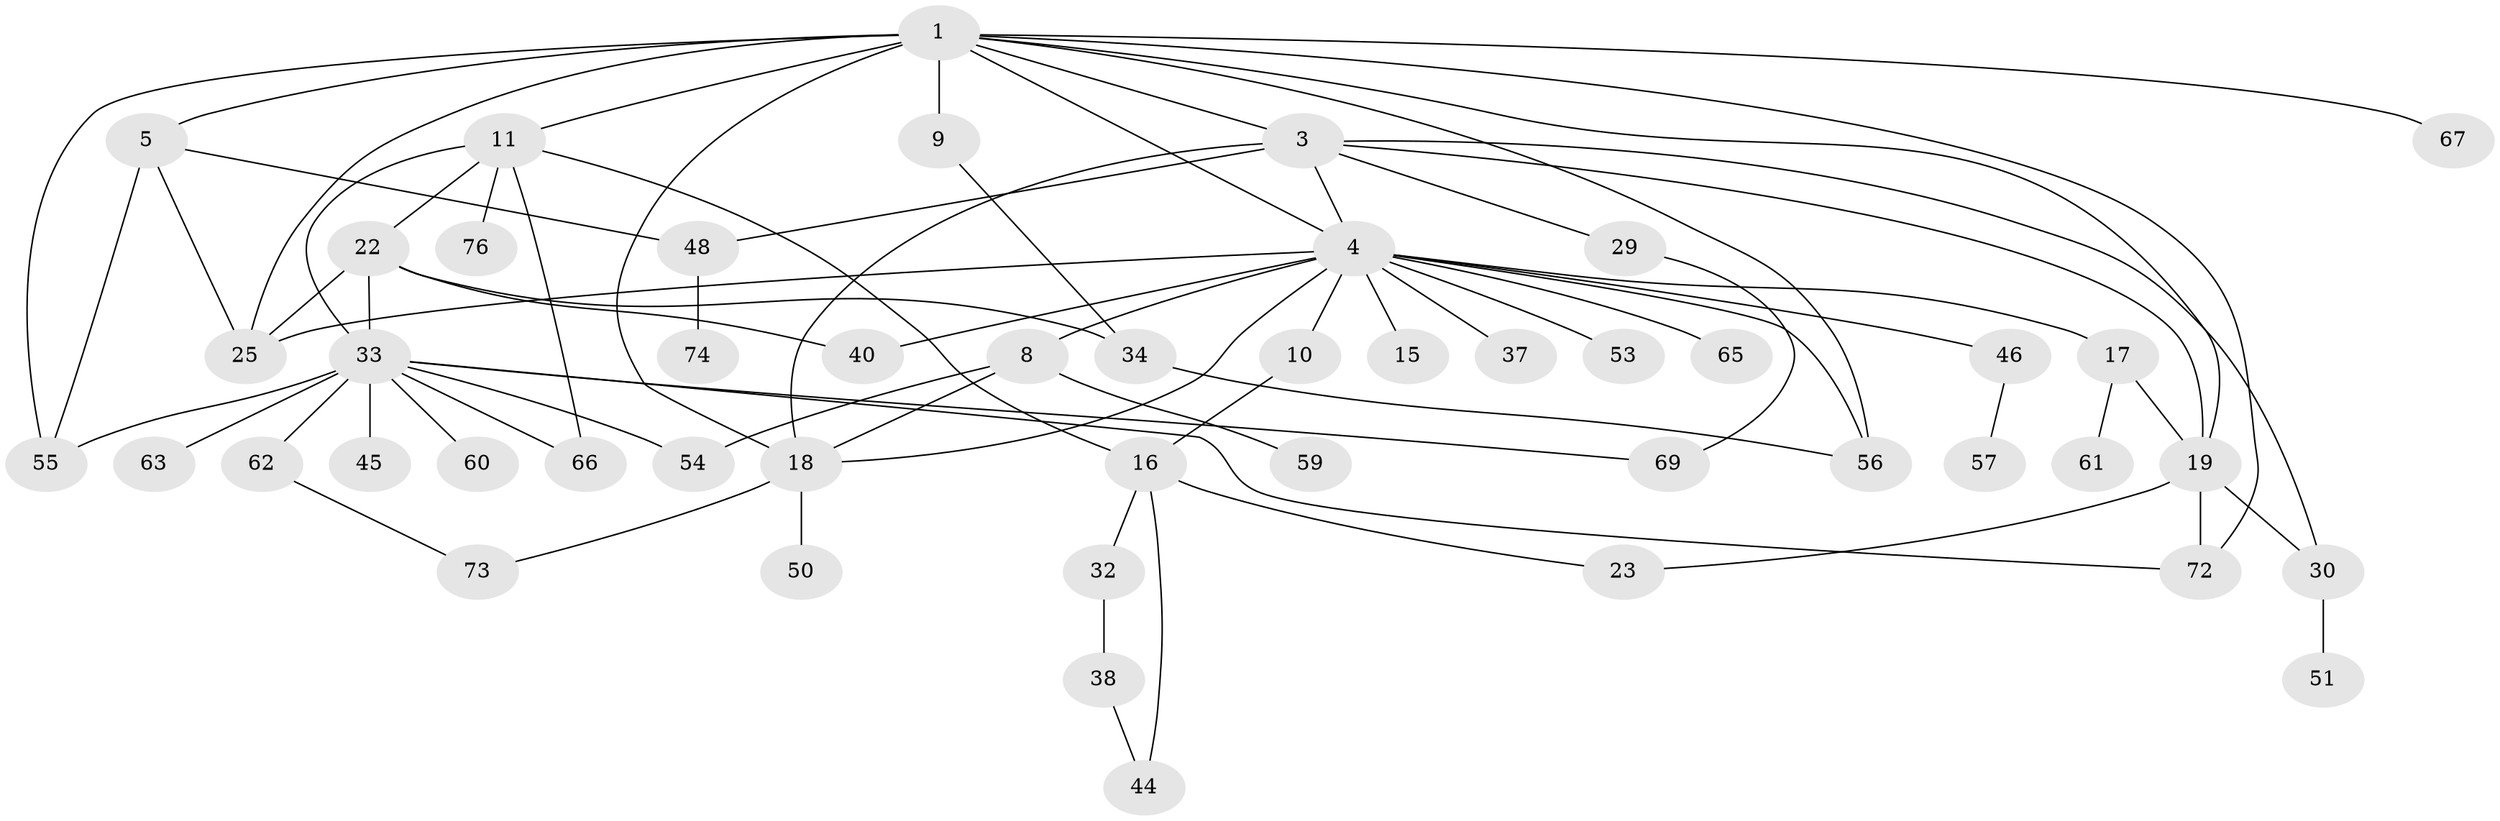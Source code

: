 // original degree distribution, {4: 0.15, 5: 0.075, 3: 0.1875, 9: 0.0125, 7: 0.0125, 2: 0.325, 6: 0.025, 1: 0.2125}
// Generated by graph-tools (version 1.1) at 2025/17/03/04/25 18:17:05]
// undirected, 48 vertices, 74 edges
graph export_dot {
graph [start="1"]
  node [color=gray90,style=filled];
  1 [super="+2+7"];
  3 [super="+21"];
  4 [super="+14+6"];
  5 [super="+20"];
  8 [super="+12"];
  9;
  10;
  11;
  15;
  16;
  17 [super="+24"];
  18 [super="+28+26"];
  19 [super="+71+68+36"];
  22 [super="+27"];
  23;
  25 [super="+31+77"];
  29;
  30;
  32 [super="+70"];
  33 [super="+52+43+42"];
  34;
  37;
  38;
  40;
  44;
  45;
  46;
  48;
  50;
  51;
  53;
  54;
  55;
  56 [super="+64"];
  57;
  59;
  60;
  61;
  62;
  63;
  65;
  66 [super="+78"];
  67 [super="+80"];
  69;
  72;
  73;
  74;
  76;
  1 -- 3;
  1 -- 5;
  1 -- 55;
  1 -- 25;
  1 -- 19;
  1 -- 4;
  1 -- 67 [weight=2];
  1 -- 72;
  1 -- 9 [weight=2];
  1 -- 11;
  1 -- 18 [weight=2];
  1 -- 56;
  3 -- 4;
  3 -- 48;
  3 -- 29;
  3 -- 30;
  3 -- 19;
  3 -- 18 [weight=2];
  4 -- 53;
  4 -- 18;
  4 -- 65;
  4 -- 37;
  4 -- 8;
  4 -- 40;
  4 -- 10;
  4 -- 46;
  4 -- 15;
  4 -- 17;
  4 -- 56;
  4 -- 25;
  5 -- 55;
  5 -- 48;
  5 -- 25;
  8 -- 59;
  8 -- 54;
  8 -- 18;
  9 -- 34;
  10 -- 16;
  11 -- 22;
  11 -- 33;
  11 -- 76;
  11 -- 16;
  11 -- 66;
  16 -- 23;
  16 -- 32;
  16 -- 44;
  17 -- 19;
  17 -- 61;
  18 -- 50;
  18 -- 73;
  19 -- 30;
  19 -- 72;
  19 -- 23;
  22 -- 33;
  22 -- 34;
  22 -- 40;
  22 -- 25;
  29 -- 69;
  30 -- 51;
  32 -- 38;
  33 -- 66;
  33 -- 54;
  33 -- 72;
  33 -- 63;
  33 -- 45;
  33 -- 60;
  33 -- 69;
  33 -- 62;
  33 -- 55;
  34 -- 56;
  38 -- 44;
  46 -- 57;
  48 -- 74;
  62 -- 73;
}

